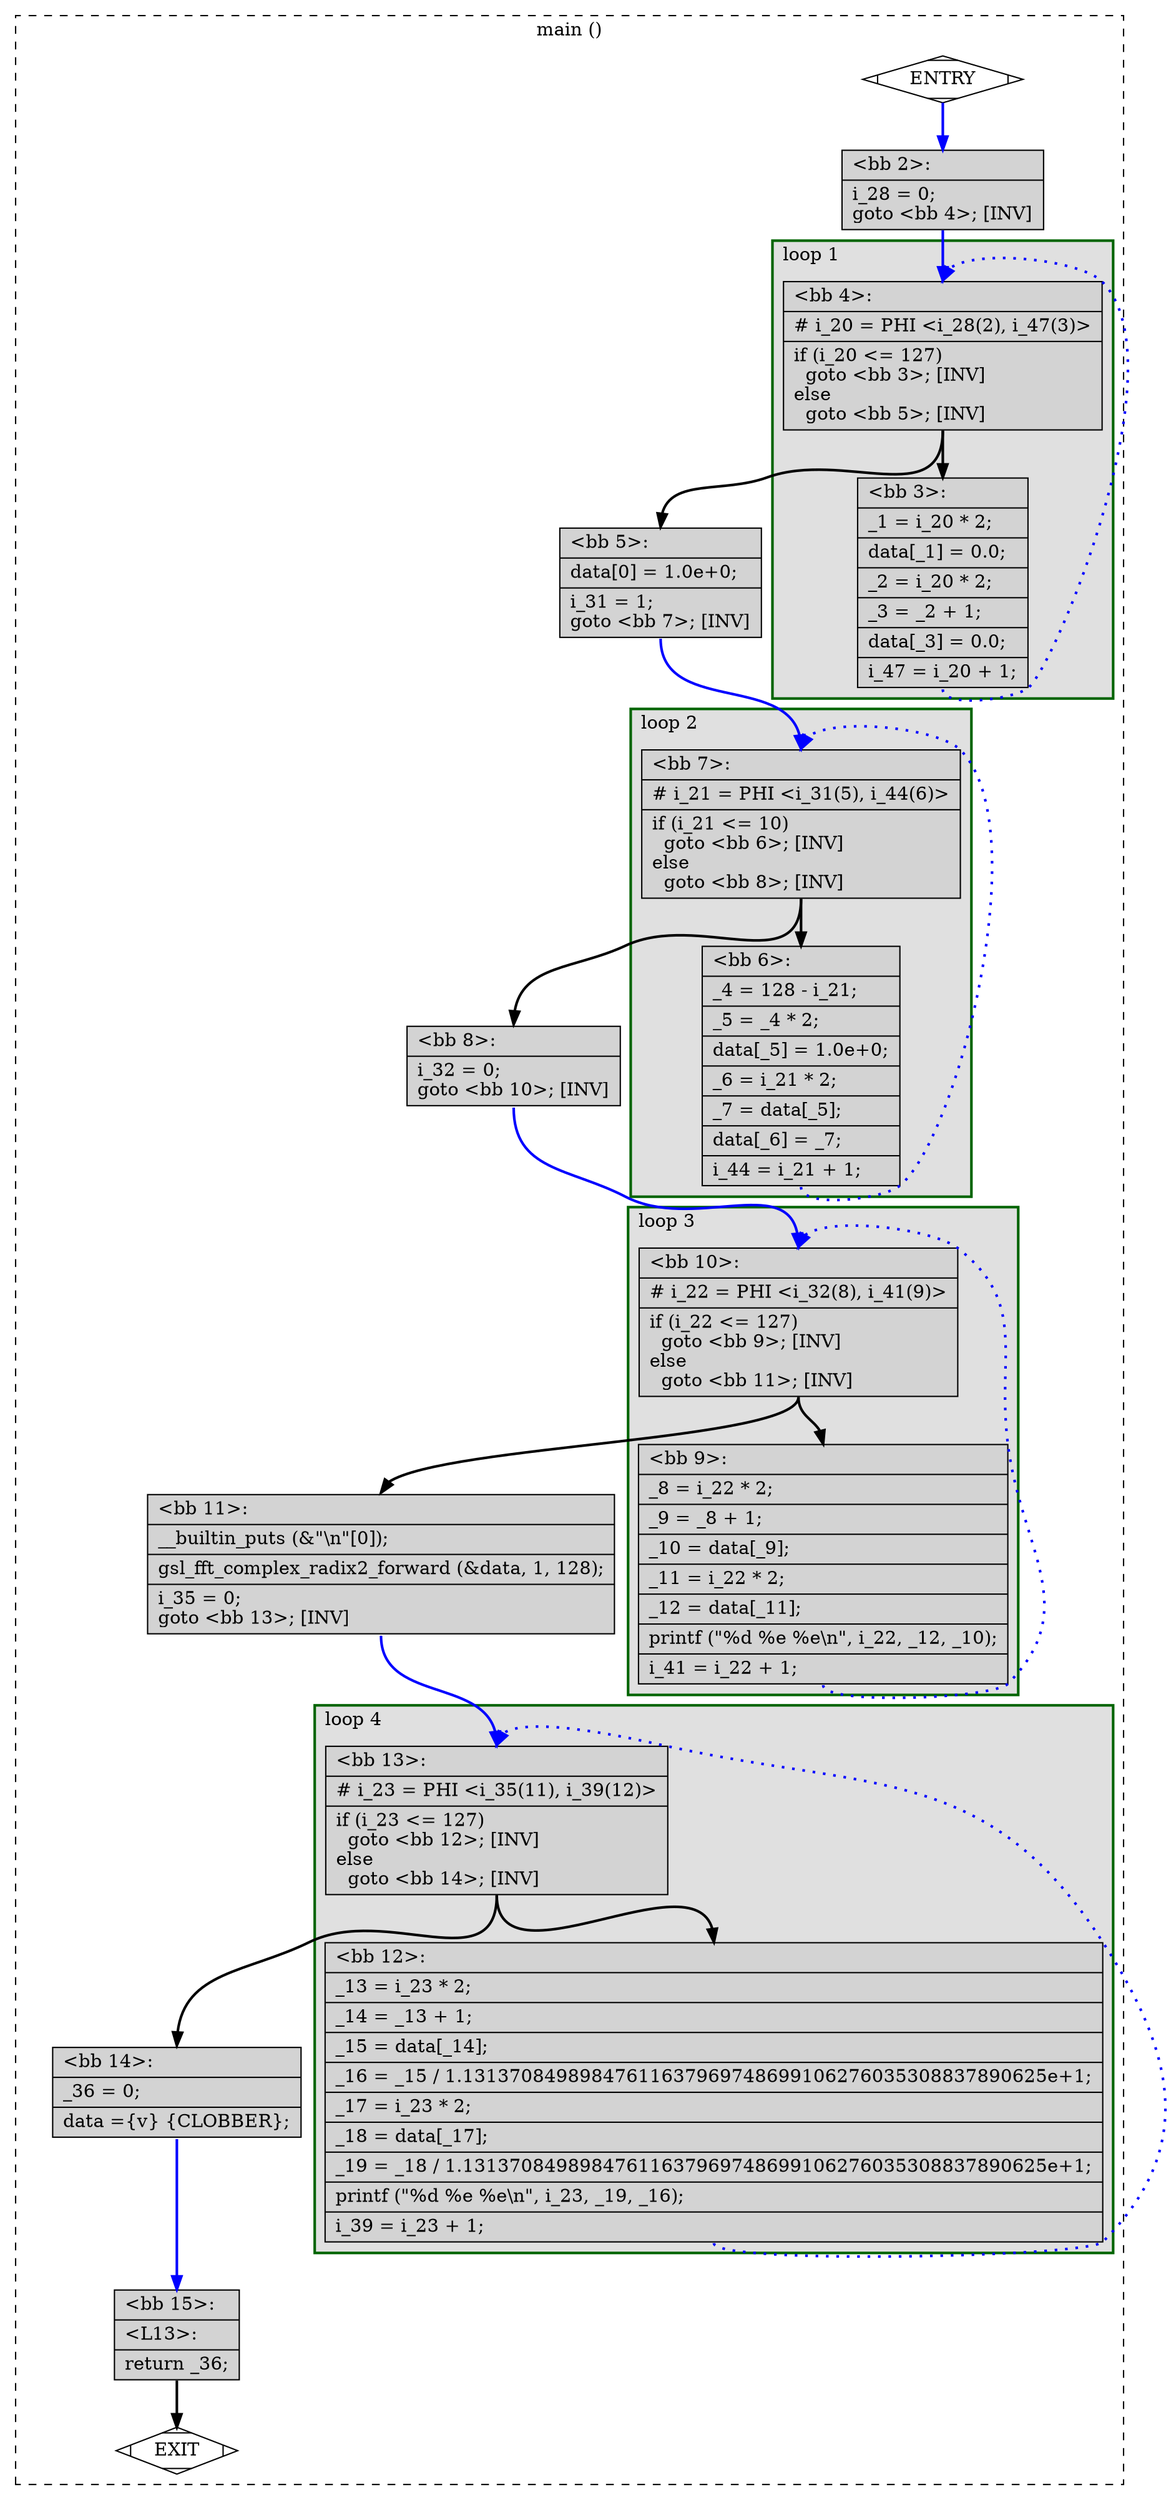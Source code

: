 digraph "test.c.092t.fixup_cfg3" {
overlap=false;
subgraph "cluster_main" {
	style="dashed";
	color="black";
	label="main ()";
	subgraph cluster_0_4 {
	style="filled";
	color="darkgreen";
	fillcolor="grey88";
	label="loop 4";
	labeljust=l;
	penwidth=2;
	fn_0_basic_block_13 [shape=record,style=filled,fillcolor=lightgrey,label="{\<bb\ 13\>:\l\
|#\ i_23\ =\ PHI\ \<i_35(11),\ i_39(12)\>\l\
|if\ (i_23\ \<=\ 127)\l\
\ \ goto\ \<bb\ 12\>;\ [INV]\l\
else\l\
\ \ goto\ \<bb\ 14\>;\ [INV]\l\
}"];

	fn_0_basic_block_12 [shape=record,style=filled,fillcolor=lightgrey,label="{\<bb\ 12\>:\l\
|_13\ =\ i_23\ *\ 2;\l\
|_14\ =\ _13\ +\ 1;\l\
|_15\ =\ data[_14];\l\
|_16\ =\ _15\ /\ 1.13137084989847611637969748699106276035308837890625e+1;\l\
|_17\ =\ i_23\ *\ 2;\l\
|_18\ =\ data[_17];\l\
|_19\ =\ _18\ /\ 1.13137084989847611637969748699106276035308837890625e+1;\l\
|printf\ (\"%d\ %e\ %e\\n\",\ i_23,\ _19,\ _16);\l\
|i_39\ =\ i_23\ +\ 1;\l\
}"];

	}
	subgraph cluster_0_3 {
	style="filled";
	color="darkgreen";
	fillcolor="grey88";
	label="loop 3";
	labeljust=l;
	penwidth=2;
	fn_0_basic_block_10 [shape=record,style=filled,fillcolor=lightgrey,label="{\<bb\ 10\>:\l\
|#\ i_22\ =\ PHI\ \<i_32(8),\ i_41(9)\>\l\
|if\ (i_22\ \<=\ 127)\l\
\ \ goto\ \<bb\ 9\>;\ [INV]\l\
else\l\
\ \ goto\ \<bb\ 11\>;\ [INV]\l\
}"];

	fn_0_basic_block_9 [shape=record,style=filled,fillcolor=lightgrey,label="{\<bb\ 9\>:\l\
|_8\ =\ i_22\ *\ 2;\l\
|_9\ =\ _8\ +\ 1;\l\
|_10\ =\ data[_9];\l\
|_11\ =\ i_22\ *\ 2;\l\
|_12\ =\ data[_11];\l\
|printf\ (\"%d\ %e\ %e\\n\",\ i_22,\ _12,\ _10);\l\
|i_41\ =\ i_22\ +\ 1;\l\
}"];

	}
	subgraph cluster_0_2 {
	style="filled";
	color="darkgreen";
	fillcolor="grey88";
	label="loop 2";
	labeljust=l;
	penwidth=2;
	fn_0_basic_block_7 [shape=record,style=filled,fillcolor=lightgrey,label="{\<bb\ 7\>:\l\
|#\ i_21\ =\ PHI\ \<i_31(5),\ i_44(6)\>\l\
|if\ (i_21\ \<=\ 10)\l\
\ \ goto\ \<bb\ 6\>;\ [INV]\l\
else\l\
\ \ goto\ \<bb\ 8\>;\ [INV]\l\
}"];

	fn_0_basic_block_6 [shape=record,style=filled,fillcolor=lightgrey,label="{\<bb\ 6\>:\l\
|_4\ =\ 128\ -\ i_21;\l\
|_5\ =\ _4\ *\ 2;\l\
|data[_5]\ =\ 1.0e+0;\l\
|_6\ =\ i_21\ *\ 2;\l\
|_7\ =\ data[_5];\l\
|data[_6]\ =\ _7;\l\
|i_44\ =\ i_21\ +\ 1;\l\
}"];

	}
	subgraph cluster_0_1 {
	style="filled";
	color="darkgreen";
	fillcolor="grey88";
	label="loop 1";
	labeljust=l;
	penwidth=2;
	fn_0_basic_block_4 [shape=record,style=filled,fillcolor=lightgrey,label="{\<bb\ 4\>:\l\
|#\ i_20\ =\ PHI\ \<i_28(2),\ i_47(3)\>\l\
|if\ (i_20\ \<=\ 127)\l\
\ \ goto\ \<bb\ 3\>;\ [INV]\l\
else\l\
\ \ goto\ \<bb\ 5\>;\ [INV]\l\
}"];

	fn_0_basic_block_3 [shape=record,style=filled,fillcolor=lightgrey,label="{\<bb\ 3\>:\l\
|_1\ =\ i_20\ *\ 2;\l\
|data[_1]\ =\ 0.0;\l\
|_2\ =\ i_20\ *\ 2;\l\
|_3\ =\ _2\ +\ 1;\l\
|data[_3]\ =\ 0.0;\l\
|i_47\ =\ i_20\ +\ 1;\l\
}"];

	}
	fn_0_basic_block_0 [shape=Mdiamond,style=filled,fillcolor=white,label="ENTRY"];

	fn_0_basic_block_1 [shape=Mdiamond,style=filled,fillcolor=white,label="EXIT"];

	fn_0_basic_block_2 [shape=record,style=filled,fillcolor=lightgrey,label="{\<bb\ 2\>:\l\
|i_28\ =\ 0;\l\
goto\ \<bb\ 4\>;\ [INV]\l\
}"];

	fn_0_basic_block_5 [shape=record,style=filled,fillcolor=lightgrey,label="{\<bb\ 5\>:\l\
|data[0]\ =\ 1.0e+0;\l\
|i_31\ =\ 1;\l\
goto\ \<bb\ 7\>;\ [INV]\l\
}"];

	fn_0_basic_block_8 [shape=record,style=filled,fillcolor=lightgrey,label="{\<bb\ 8\>:\l\
|i_32\ =\ 0;\l\
goto\ \<bb\ 10\>;\ [INV]\l\
}"];

	fn_0_basic_block_11 [shape=record,style=filled,fillcolor=lightgrey,label="{\<bb\ 11\>:\l\
|__builtin_puts\ (&\"\\n\"[0]);\l\
|gsl_fft_complex_radix2_forward\ (&data,\ 1,\ 128);\l\
|i_35\ =\ 0;\l\
goto\ \<bb\ 13\>;\ [INV]\l\
}"];

	fn_0_basic_block_14 [shape=record,style=filled,fillcolor=lightgrey,label="{\<bb\ 14\>:\l\
|_36\ =\ 0;\l\
|data\ =\{v\}\ \{CLOBBER\};\l\
}"];

	fn_0_basic_block_15 [shape=record,style=filled,fillcolor=lightgrey,label="{\<bb\ 15\>:\l\
|\<L13\>:\l\
|return\ _36;\l\
}"];

	fn_0_basic_block_0:s -> fn_0_basic_block_2:n [style="solid,bold",color=blue,weight=100,constraint=true];
	fn_0_basic_block_2:s -> fn_0_basic_block_4:n [style="solid,bold",color=blue,weight=100,constraint=true];
	fn_0_basic_block_3:s -> fn_0_basic_block_4:n [style="dotted,bold",color=blue,weight=10,constraint=false];
	fn_0_basic_block_4:s -> fn_0_basic_block_3:n [style="solid,bold",color=black,weight=10,constraint=true];
	fn_0_basic_block_4:s -> fn_0_basic_block_5:n [style="solid,bold",color=black,weight=10,constraint=true];
	fn_0_basic_block_5:s -> fn_0_basic_block_7:n [style="solid,bold",color=blue,weight=100,constraint=true];
	fn_0_basic_block_6:s -> fn_0_basic_block_7:n [style="dotted,bold",color=blue,weight=10,constraint=false];
	fn_0_basic_block_7:s -> fn_0_basic_block_6:n [style="solid,bold",color=black,weight=10,constraint=true];
	fn_0_basic_block_7:s -> fn_0_basic_block_8:n [style="solid,bold",color=black,weight=10,constraint=true];
	fn_0_basic_block_8:s -> fn_0_basic_block_10:n [style="solid,bold",color=blue,weight=100,constraint=true];
	fn_0_basic_block_9:s -> fn_0_basic_block_10:n [style="dotted,bold",color=blue,weight=10,constraint=false];
	fn_0_basic_block_10:s -> fn_0_basic_block_9:n [style="solid,bold",color=black,weight=10,constraint=true];
	fn_0_basic_block_10:s -> fn_0_basic_block_11:n [style="solid,bold",color=black,weight=10,constraint=true];
	fn_0_basic_block_11:s -> fn_0_basic_block_13:n [style="solid,bold",color=blue,weight=100,constraint=true];
	fn_0_basic_block_12:s -> fn_0_basic_block_13:n [style="dotted,bold",color=blue,weight=10,constraint=false];
	fn_0_basic_block_13:s -> fn_0_basic_block_12:n [style="solid,bold",color=black,weight=10,constraint=true];
	fn_0_basic_block_13:s -> fn_0_basic_block_14:n [style="solid,bold",color=black,weight=10,constraint=true];
	fn_0_basic_block_14:s -> fn_0_basic_block_15:n [style="solid,bold",color=blue,weight=100,constraint=true];
	fn_0_basic_block_15:s -> fn_0_basic_block_1:n [style="solid,bold",color=black,weight=10,constraint=true];
	fn_0_basic_block_0:s -> fn_0_basic_block_1:n [style="invis",constraint=true];
}
}
